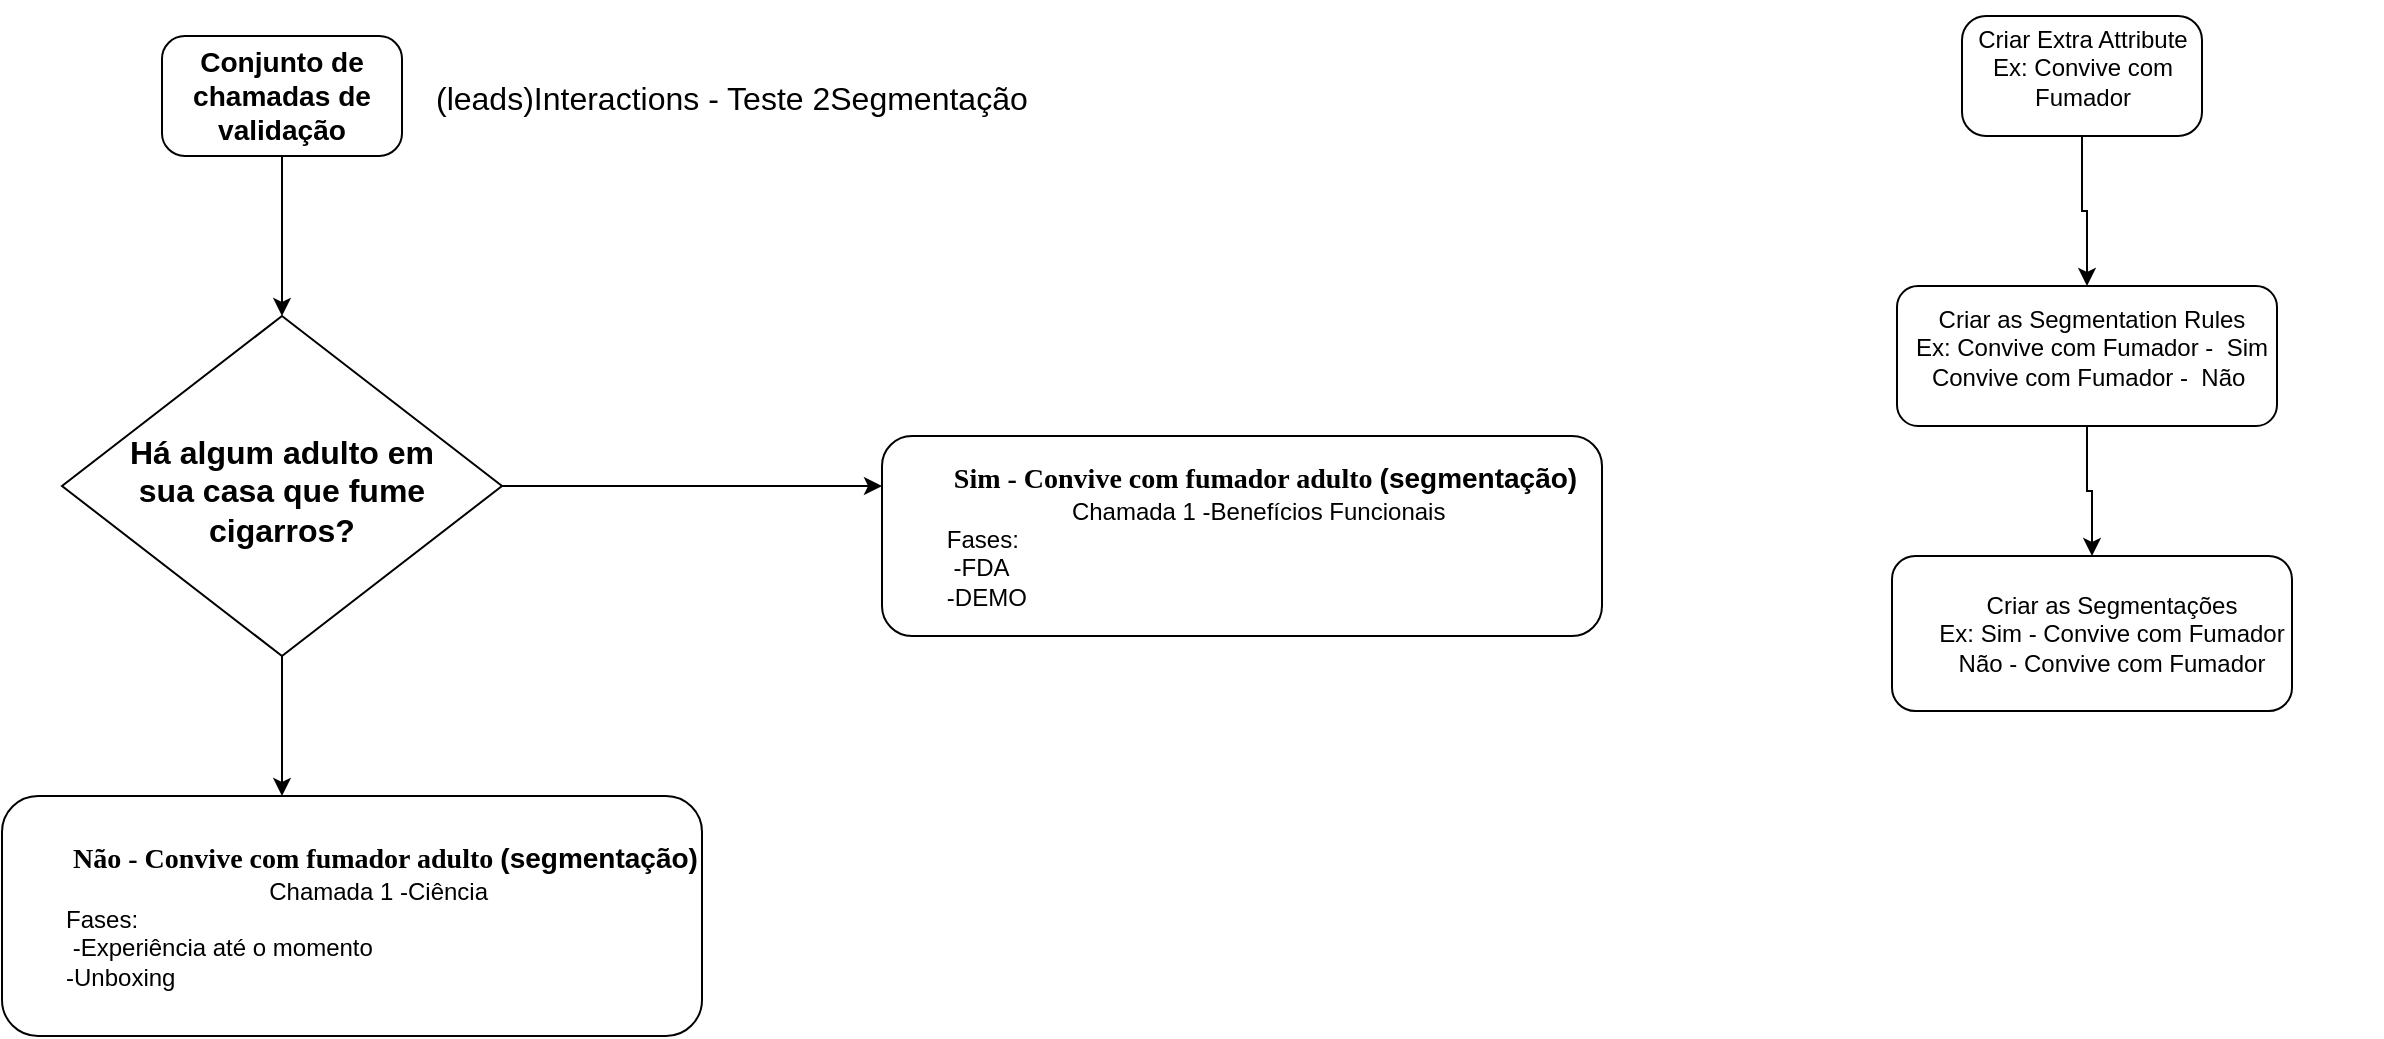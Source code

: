 <mxfile version="14.2.7" type="github">
  <diagram id="UCJlPTCPI7tPTAEzfjQQ" name="Page-1">
    <mxGraphModel dx="2600" dy="545" grid="1" gridSize="10" guides="1" tooltips="1" connect="1" arrows="1" fold="1" page="1" pageScale="1" pageWidth="827" pageHeight="1169" math="0" shadow="0">
      <root>
        <mxCell id="0" />
        <mxCell id="1" parent="0" />
        <mxCell id="cNnYPTo-vGHw6Wwi2OEQ-39" style="edgeStyle=orthogonalEdgeStyle;rounded=0;orthogonalLoop=1;jettySize=auto;html=1;exitX=0.5;exitY=1;exitDx=0;exitDy=0;entryX=0.5;entryY=0;entryDx=0;entryDy=0;" edge="1" parent="1" source="cNnYPTo-vGHw6Wwi2OEQ-37" target="cNnYPTo-vGHw6Wwi2OEQ-27">
          <mxGeometry relative="1" as="geometry" />
        </mxCell>
        <mxCell id="cNnYPTo-vGHw6Wwi2OEQ-37" value="" style="rounded=1;whiteSpace=wrap;html=1;arcSize=19;" vertex="1" parent="1">
          <mxGeometry x="-830" y="50" width="120" height="60" as="geometry" />
        </mxCell>
        <mxCell id="dXM34E2tdsCqqJQzRthR-20" style="edgeStyle=orthogonalEdgeStyle;rounded=0;orthogonalLoop=1;jettySize=auto;html=1;exitX=0.5;exitY=1;exitDx=0;exitDy=0;" parent="1" source="dXM34E2tdsCqqJQzRthR-1" target="dXM34E2tdsCqqJQzRthR-4" edge="1">
          <mxGeometry relative="1" as="geometry" />
        </mxCell>
        <mxCell id="dXM34E2tdsCqqJQzRthR-1" value="" style="rounded=1;whiteSpace=wrap;html=1;arcSize=20;" parent="1" vertex="1">
          <mxGeometry x="70" y="40" width="120" height="60" as="geometry" />
        </mxCell>
        <mxCell id="dXM34E2tdsCqqJQzRthR-2" value="Criar Extra Attribute&lt;br&gt;Ex: Convive com Fumador" style="text;html=1;strokeColor=none;fillColor=none;align=center;verticalAlign=middle;whiteSpace=wrap;rounded=0;" parent="1" vertex="1">
          <mxGeometry x="72.5" y="32.5" width="115" height="67.5" as="geometry" />
        </mxCell>
        <mxCell id="dXM34E2tdsCqqJQzRthR-21" style="edgeStyle=orthogonalEdgeStyle;rounded=0;orthogonalLoop=1;jettySize=auto;html=1;exitX=0.5;exitY=1;exitDx=0;exitDy=0;entryX=0.5;entryY=0;entryDx=0;entryDy=0;" parent="1" source="dXM34E2tdsCqqJQzRthR-4" target="dXM34E2tdsCqqJQzRthR-6" edge="1">
          <mxGeometry relative="1" as="geometry" />
        </mxCell>
        <mxCell id="dXM34E2tdsCqqJQzRthR-4" value="" style="rounded=1;whiteSpace=wrap;html=1;" parent="1" vertex="1">
          <mxGeometry x="37.5" y="175" width="190" height="70" as="geometry" />
        </mxCell>
        <mxCell id="dXM34E2tdsCqqJQzRthR-5" value="Criar as Segmentation Rules&lt;br&gt;Ex: Convive com Fumador -&amp;nbsp; Sim&lt;br&gt;Convive com Fumador -&amp;nbsp; Não&amp;nbsp;" style="text;html=1;strokeColor=none;fillColor=none;align=center;verticalAlign=middle;whiteSpace=wrap;rounded=0;" parent="1" vertex="1">
          <mxGeometry x="-10" y="175" width="290" height="62.5" as="geometry" />
        </mxCell>
        <mxCell id="dXM34E2tdsCqqJQzRthR-6" value="" style="rounded=1;whiteSpace=wrap;html=1;" parent="1" vertex="1">
          <mxGeometry x="35" y="310" width="200" height="77.5" as="geometry" />
        </mxCell>
        <mxCell id="dXM34E2tdsCqqJQzRthR-7" value="Criar as Segmentações&lt;br&gt;Ex: Sim - Convive com Fumador&lt;br&gt;Não - Convive com Fumador" style="text;html=1;strokeColor=none;fillColor=none;align=center;verticalAlign=middle;whiteSpace=wrap;rounded=0;" parent="1" vertex="1">
          <mxGeometry x="35" y="321.25" width="220" height="55" as="geometry" />
        </mxCell>
        <mxCell id="cNnYPTo-vGHw6Wwi2OEQ-41" style="edgeStyle=orthogonalEdgeStyle;rounded=0;orthogonalLoop=1;jettySize=auto;html=1;exitX=0.5;exitY=1;exitDx=0;exitDy=0;entryX=0.4;entryY=0;entryDx=0;entryDy=0;entryPerimeter=0;" edge="1" parent="1" source="cNnYPTo-vGHw6Wwi2OEQ-27" target="cNnYPTo-vGHw6Wwi2OEQ-31">
          <mxGeometry relative="1" as="geometry" />
        </mxCell>
        <mxCell id="cNnYPTo-vGHw6Wwi2OEQ-27" value="" style="rhombus;whiteSpace=wrap;html=1;" vertex="1" parent="1">
          <mxGeometry x="-880" y="190" width="220" height="170" as="geometry" />
        </mxCell>
        <mxCell id="cNnYPTo-vGHw6Wwi2OEQ-34" style="edgeStyle=orthogonalEdgeStyle;rounded=0;orthogonalLoop=1;jettySize=auto;html=1;entryX=0;entryY=0.25;entryDx=0;entryDy=0;exitX=1;exitY=0.5;exitDx=0;exitDy=0;" edge="1" parent="1" source="cNnYPTo-vGHw6Wwi2OEQ-27" target="cNnYPTo-vGHw6Wwi2OEQ-29">
          <mxGeometry relative="1" as="geometry">
            <mxPoint x="-630" y="275" as="sourcePoint" />
          </mxGeometry>
        </mxCell>
        <mxCell id="cNnYPTo-vGHw6Wwi2OEQ-28" value="&lt;span style=&quot;box-sizing: inherit ; border-width: 0px ; border-style: solid ; font-weight: bolder ; font-family: &amp;#34;nunito&amp;#34; , , , , sans-serif ; font-size: medium ; background-color: rgb(255 , 255 , 255)&quot;&gt;&lt;br class=&quot;Apple-interchange-newline&quot;&gt;Há algum adulto em sua casa que fume cigarros?&lt;/span&gt;&lt;span style=&quot;background-color: rgb(255 , 255 , 255)&quot;&gt;&lt;font style=&quot;font-size: 11px&quot;&gt;&lt;br&gt;&lt;br&gt;&lt;/font&gt;&lt;/span&gt;" style="text;html=1;strokeColor=none;fillColor=none;align=center;verticalAlign=middle;whiteSpace=wrap;rounded=0;" vertex="1" parent="1">
          <mxGeometry x="-855" y="270" width="170" height="10" as="geometry" />
        </mxCell>
        <mxCell id="cNnYPTo-vGHw6Wwi2OEQ-29" value="" style="rounded=1;whiteSpace=wrap;html=1;" vertex="1" parent="1">
          <mxGeometry x="-470" y="250" width="360" height="100" as="geometry" />
        </mxCell>
        <mxCell id="cNnYPTo-vGHw6Wwi2OEQ-31" value="" style="rounded=1;whiteSpace=wrap;html=1;" vertex="1" parent="1">
          <mxGeometry x="-910" y="430" width="350" height="120" as="geometry" />
        </mxCell>
        <mxCell id="cNnYPTo-vGHw6Wwi2OEQ-32" value="&lt;div&gt;&lt;font style=&quot;font-size: 14px&quot;&gt;&lt;span style=&quot;background-color: rgb(255 , 255 , 255) ; font-weight: 800&quot;&gt;&lt;font face=&quot;Verdana&quot;&gt;&amp;nbsp;&lt;/font&gt;&lt;/span&gt;&lt;font style=&quot;font-weight: 800&quot;&gt;&lt;font face=&quot;Verdana&quot;&gt;Não - Convive com fumador adulto &lt;/font&gt;(segmentação)&lt;/font&gt;&lt;/font&gt;&lt;/div&gt;&lt;font&gt;&lt;div&gt;&lt;span&gt;Chamada 1 -Ciência&amp;nbsp;&lt;/span&gt;&lt;/div&gt;&lt;div style=&quot;text-align: left&quot;&gt;&lt;font style=&quot;font-size: 12px&quot;&gt;Fases:&lt;/font&gt;&lt;/div&gt;&lt;div style=&quot;text-align: left&quot;&gt;&lt;font style=&quot;font-size: 12px&quot;&gt;&amp;nbsp;-Experiência até o momento&amp;nbsp;&amp;nbsp;&lt;/font&gt;&lt;/div&gt;&lt;div style=&quot;text-align: left&quot;&gt;&lt;font style=&quot;font-size: 12px&quot;&gt;-Unboxing&lt;/font&gt;&lt;/div&gt;&lt;/font&gt;" style="text;html=1;strokeColor=none;fillColor=none;align=center;verticalAlign=middle;whiteSpace=wrap;rounded=0;" vertex="1" parent="1">
          <mxGeometry x="-890" y="480" width="340" height="20" as="geometry" />
        </mxCell>
        <mxCell id="cNnYPTo-vGHw6Wwi2OEQ-33" value="&lt;div&gt;&lt;font style=&quot;font-size: 14px&quot;&gt;&lt;span style=&quot;background-color: rgb(255 , 255 , 255) ; font-weight: 800&quot;&gt;&lt;font face=&quot;Verdana&quot;&gt;&amp;nbsp;Sim&lt;/font&gt;&lt;/span&gt;&lt;font style=&quot;font-weight: 800&quot;&gt;&lt;font face=&quot;Verdana&quot;&gt;&amp;nbsp;- Convive com fumador adulto &lt;/font&gt;(segmentação)&lt;/font&gt;&lt;/font&gt;&lt;/div&gt;&lt;font&gt;&lt;div&gt;&lt;span&gt;Chamada 1 -Benefícios Funcionais&amp;nbsp;&lt;/span&gt;&lt;/div&gt;&lt;div style=&quot;text-align: left&quot;&gt;&lt;font style=&quot;font-size: 12px&quot;&gt;Fases:&lt;/font&gt;&lt;/div&gt;&lt;div style=&quot;text-align: left&quot;&gt;&lt;font style=&quot;font-size: 12px&quot;&gt;&amp;nbsp;-FDA&amp;nbsp;&amp;nbsp;&lt;/font&gt;&lt;/div&gt;&lt;div style=&quot;text-align: left&quot;&gt;&lt;font style=&quot;font-size: 12px&quot;&gt;-DEMO&lt;/font&gt;&lt;/div&gt;&lt;/font&gt;" style="text;html=1;strokeColor=none;fillColor=none;align=center;verticalAlign=middle;whiteSpace=wrap;rounded=0;" vertex="1" parent="1">
          <mxGeometry x="-450" y="290" width="340" height="20" as="geometry" />
        </mxCell>
        <mxCell id="cNnYPTo-vGHw6Wwi2OEQ-36" value="&lt;h3&gt;Conjunto de chamadas de validação&lt;/h3&gt;" style="text;html=1;strokeColor=none;fillColor=none;align=center;verticalAlign=middle;whiteSpace=wrap;rounded=0;" vertex="1" parent="1">
          <mxGeometry x="-818.75" y="70" width="97.5" height="20" as="geometry" />
        </mxCell>
        <mxCell id="cNnYPTo-vGHw6Wwi2OEQ-42" value="&lt;meta charset=&quot;utf-8&quot;&gt;&lt;span style=&quot;color: rgb(0, 0, 0); font-size: medium; font-style: normal; font-weight: 400; letter-spacing: normal; text-indent: 0px; text-transform: none; word-spacing: 0px; background-color: rgb(255, 255, 255); display: inline; float: none;&quot;&gt;(leads)Interactions - Teste 2Segmentação&lt;/span&gt;" style="text;whiteSpace=wrap;html=1;" vertex="1" parent="1">
          <mxGeometry x="-695" y="65" width="320" height="30" as="geometry" />
        </mxCell>
      </root>
    </mxGraphModel>
  </diagram>
</mxfile>
